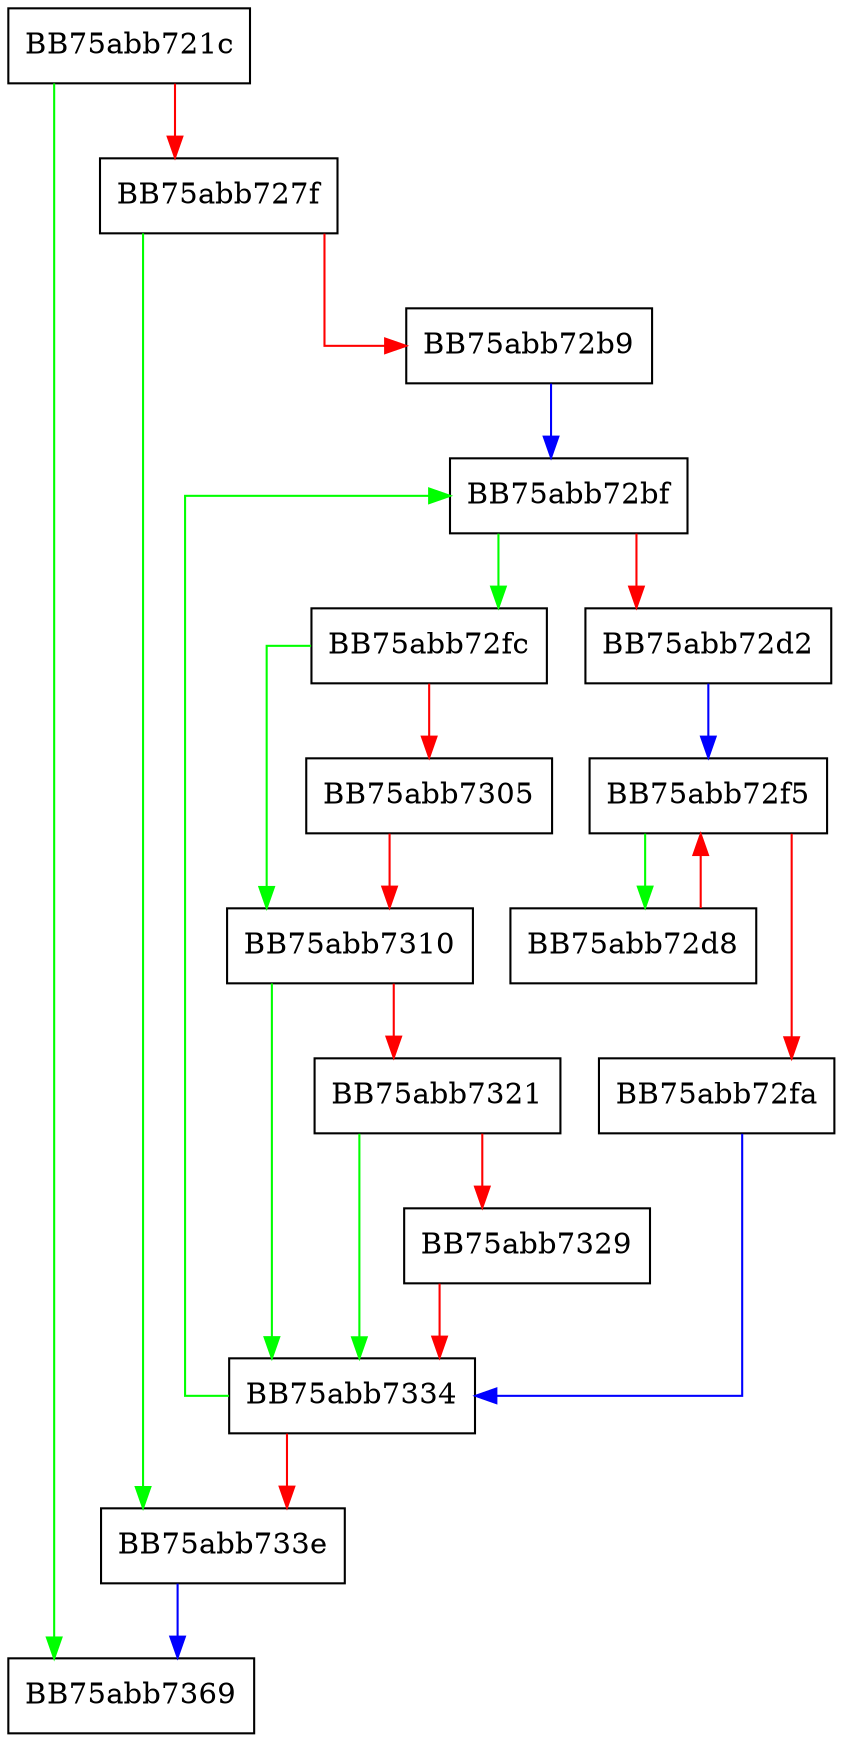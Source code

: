 digraph get_preBB {
  node [shape="box"];
  graph [splines=ortho];
  BB75abb721c -> BB75abb7369 [color="green"];
  BB75abb721c -> BB75abb727f [color="red"];
  BB75abb727f -> BB75abb733e [color="green"];
  BB75abb727f -> BB75abb72b9 [color="red"];
  BB75abb72b9 -> BB75abb72bf [color="blue"];
  BB75abb72bf -> BB75abb72fc [color="green"];
  BB75abb72bf -> BB75abb72d2 [color="red"];
  BB75abb72d2 -> BB75abb72f5 [color="blue"];
  BB75abb72d8 -> BB75abb72f5 [color="red"];
  BB75abb72f5 -> BB75abb72d8 [color="green"];
  BB75abb72f5 -> BB75abb72fa [color="red"];
  BB75abb72fa -> BB75abb7334 [color="blue"];
  BB75abb72fc -> BB75abb7310 [color="green"];
  BB75abb72fc -> BB75abb7305 [color="red"];
  BB75abb7305 -> BB75abb7310 [color="red"];
  BB75abb7310 -> BB75abb7334 [color="green"];
  BB75abb7310 -> BB75abb7321 [color="red"];
  BB75abb7321 -> BB75abb7334 [color="green"];
  BB75abb7321 -> BB75abb7329 [color="red"];
  BB75abb7329 -> BB75abb7334 [color="red"];
  BB75abb7334 -> BB75abb72bf [color="green"];
  BB75abb7334 -> BB75abb733e [color="red"];
  BB75abb733e -> BB75abb7369 [color="blue"];
}
